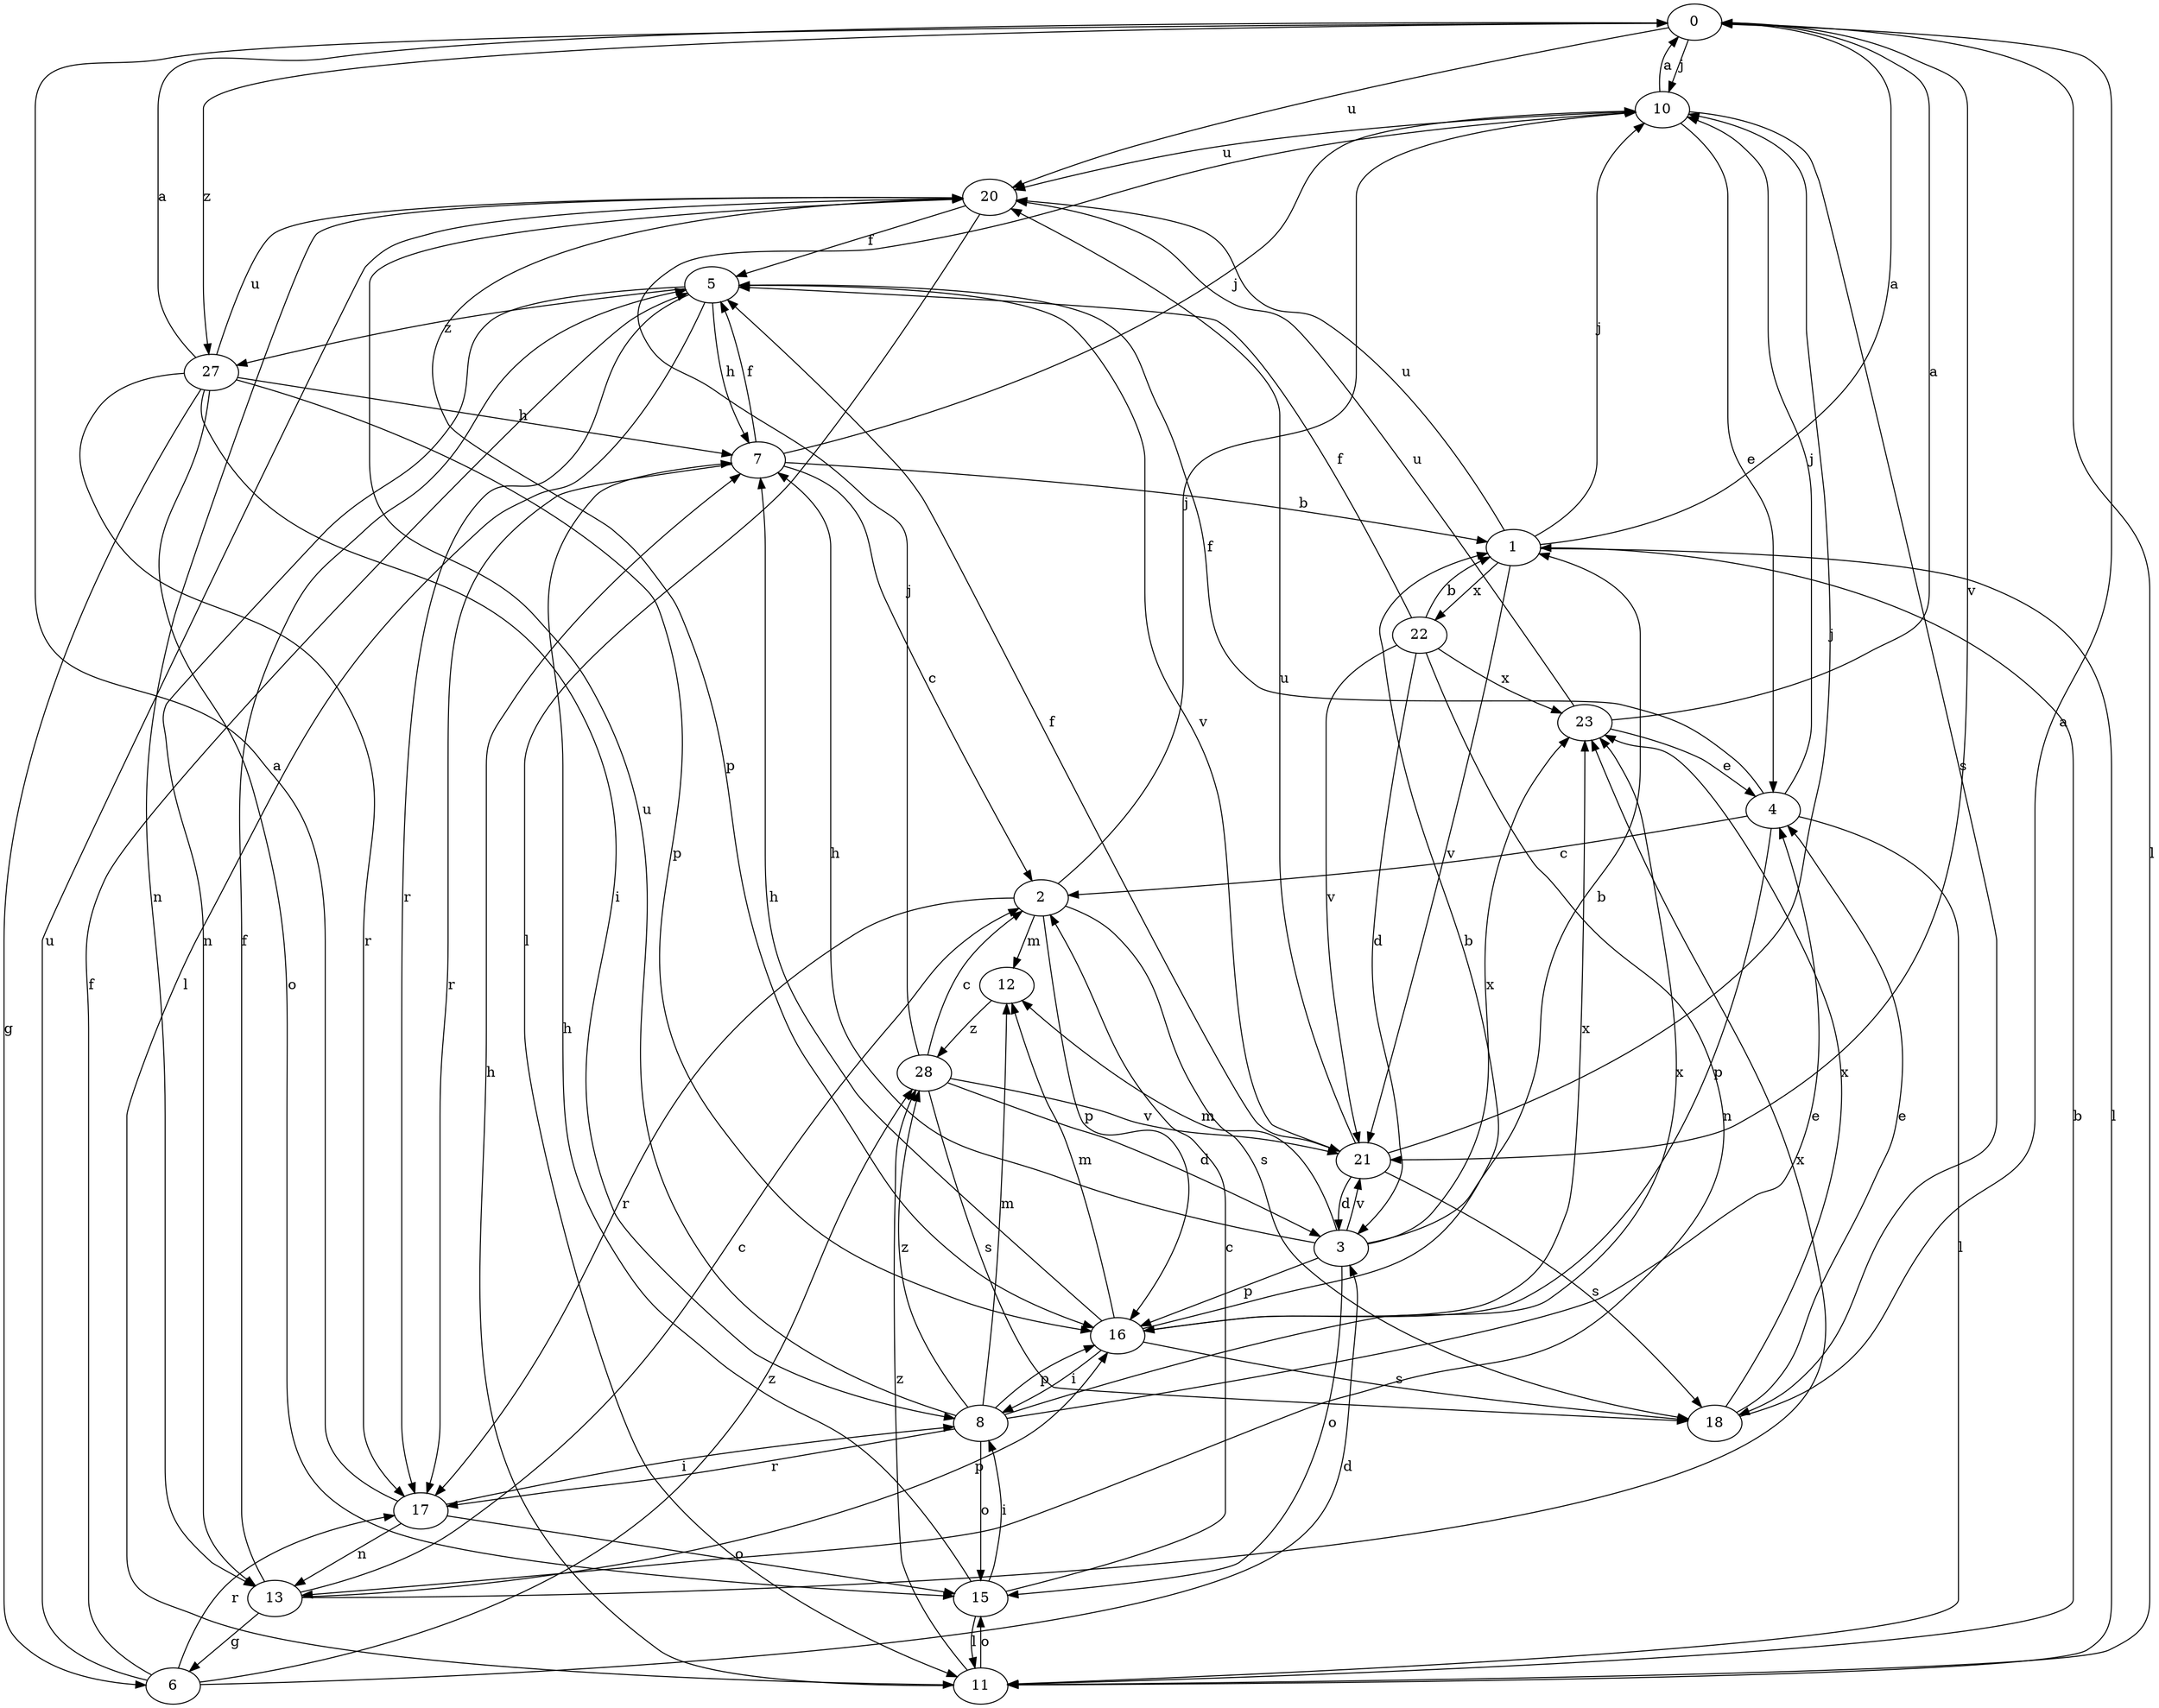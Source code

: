 strict digraph  {
0;
1;
2;
3;
4;
5;
6;
7;
8;
10;
11;
12;
13;
15;
16;
17;
18;
20;
21;
22;
23;
27;
28;
0 -> 10  [label=j];
0 -> 11  [label=l];
0 -> 20  [label=u];
0 -> 21  [label=v];
0 -> 27  [label=z];
1 -> 0  [label=a];
1 -> 10  [label=j];
1 -> 11  [label=l];
1 -> 20  [label=u];
1 -> 21  [label=v];
1 -> 22  [label=x];
2 -> 10  [label=j];
2 -> 12  [label=m];
2 -> 16  [label=p];
2 -> 17  [label=r];
2 -> 18  [label=s];
3 -> 1  [label=b];
3 -> 7  [label=h];
3 -> 12  [label=m];
3 -> 15  [label=o];
3 -> 16  [label=p];
3 -> 21  [label=v];
3 -> 23  [label=x];
4 -> 2  [label=c];
4 -> 5  [label=f];
4 -> 10  [label=j];
4 -> 11  [label=l];
4 -> 16  [label=p];
5 -> 7  [label=h];
5 -> 11  [label=l];
5 -> 13  [label=n];
5 -> 17  [label=r];
5 -> 21  [label=v];
5 -> 27  [label=z];
6 -> 3  [label=d];
6 -> 5  [label=f];
6 -> 17  [label=r];
6 -> 20  [label=u];
6 -> 28  [label=z];
7 -> 1  [label=b];
7 -> 2  [label=c];
7 -> 5  [label=f];
7 -> 10  [label=j];
7 -> 17  [label=r];
8 -> 4  [label=e];
8 -> 12  [label=m];
8 -> 15  [label=o];
8 -> 16  [label=p];
8 -> 17  [label=r];
8 -> 20  [label=u];
8 -> 23  [label=x];
8 -> 28  [label=z];
10 -> 0  [label=a];
10 -> 4  [label=e];
10 -> 18  [label=s];
10 -> 20  [label=u];
11 -> 1  [label=b];
11 -> 7  [label=h];
11 -> 15  [label=o];
11 -> 28  [label=z];
12 -> 28  [label=z];
13 -> 2  [label=c];
13 -> 5  [label=f];
13 -> 6  [label=g];
13 -> 16  [label=p];
13 -> 23  [label=x];
15 -> 2  [label=c];
15 -> 7  [label=h];
15 -> 8  [label=i];
15 -> 11  [label=l];
16 -> 1  [label=b];
16 -> 7  [label=h];
16 -> 8  [label=i];
16 -> 12  [label=m];
16 -> 18  [label=s];
16 -> 23  [label=x];
17 -> 0  [label=a];
17 -> 8  [label=i];
17 -> 13  [label=n];
17 -> 15  [label=o];
18 -> 0  [label=a];
18 -> 4  [label=e];
18 -> 23  [label=x];
20 -> 5  [label=f];
20 -> 11  [label=l];
20 -> 13  [label=n];
20 -> 16  [label=p];
21 -> 3  [label=d];
21 -> 5  [label=f];
21 -> 10  [label=j];
21 -> 18  [label=s];
21 -> 20  [label=u];
22 -> 1  [label=b];
22 -> 3  [label=d];
22 -> 5  [label=f];
22 -> 13  [label=n];
22 -> 21  [label=v];
22 -> 23  [label=x];
23 -> 0  [label=a];
23 -> 4  [label=e];
23 -> 20  [label=u];
27 -> 0  [label=a];
27 -> 6  [label=g];
27 -> 7  [label=h];
27 -> 8  [label=i];
27 -> 15  [label=o];
27 -> 16  [label=p];
27 -> 17  [label=r];
27 -> 20  [label=u];
28 -> 2  [label=c];
28 -> 3  [label=d];
28 -> 10  [label=j];
28 -> 18  [label=s];
28 -> 21  [label=v];
}
